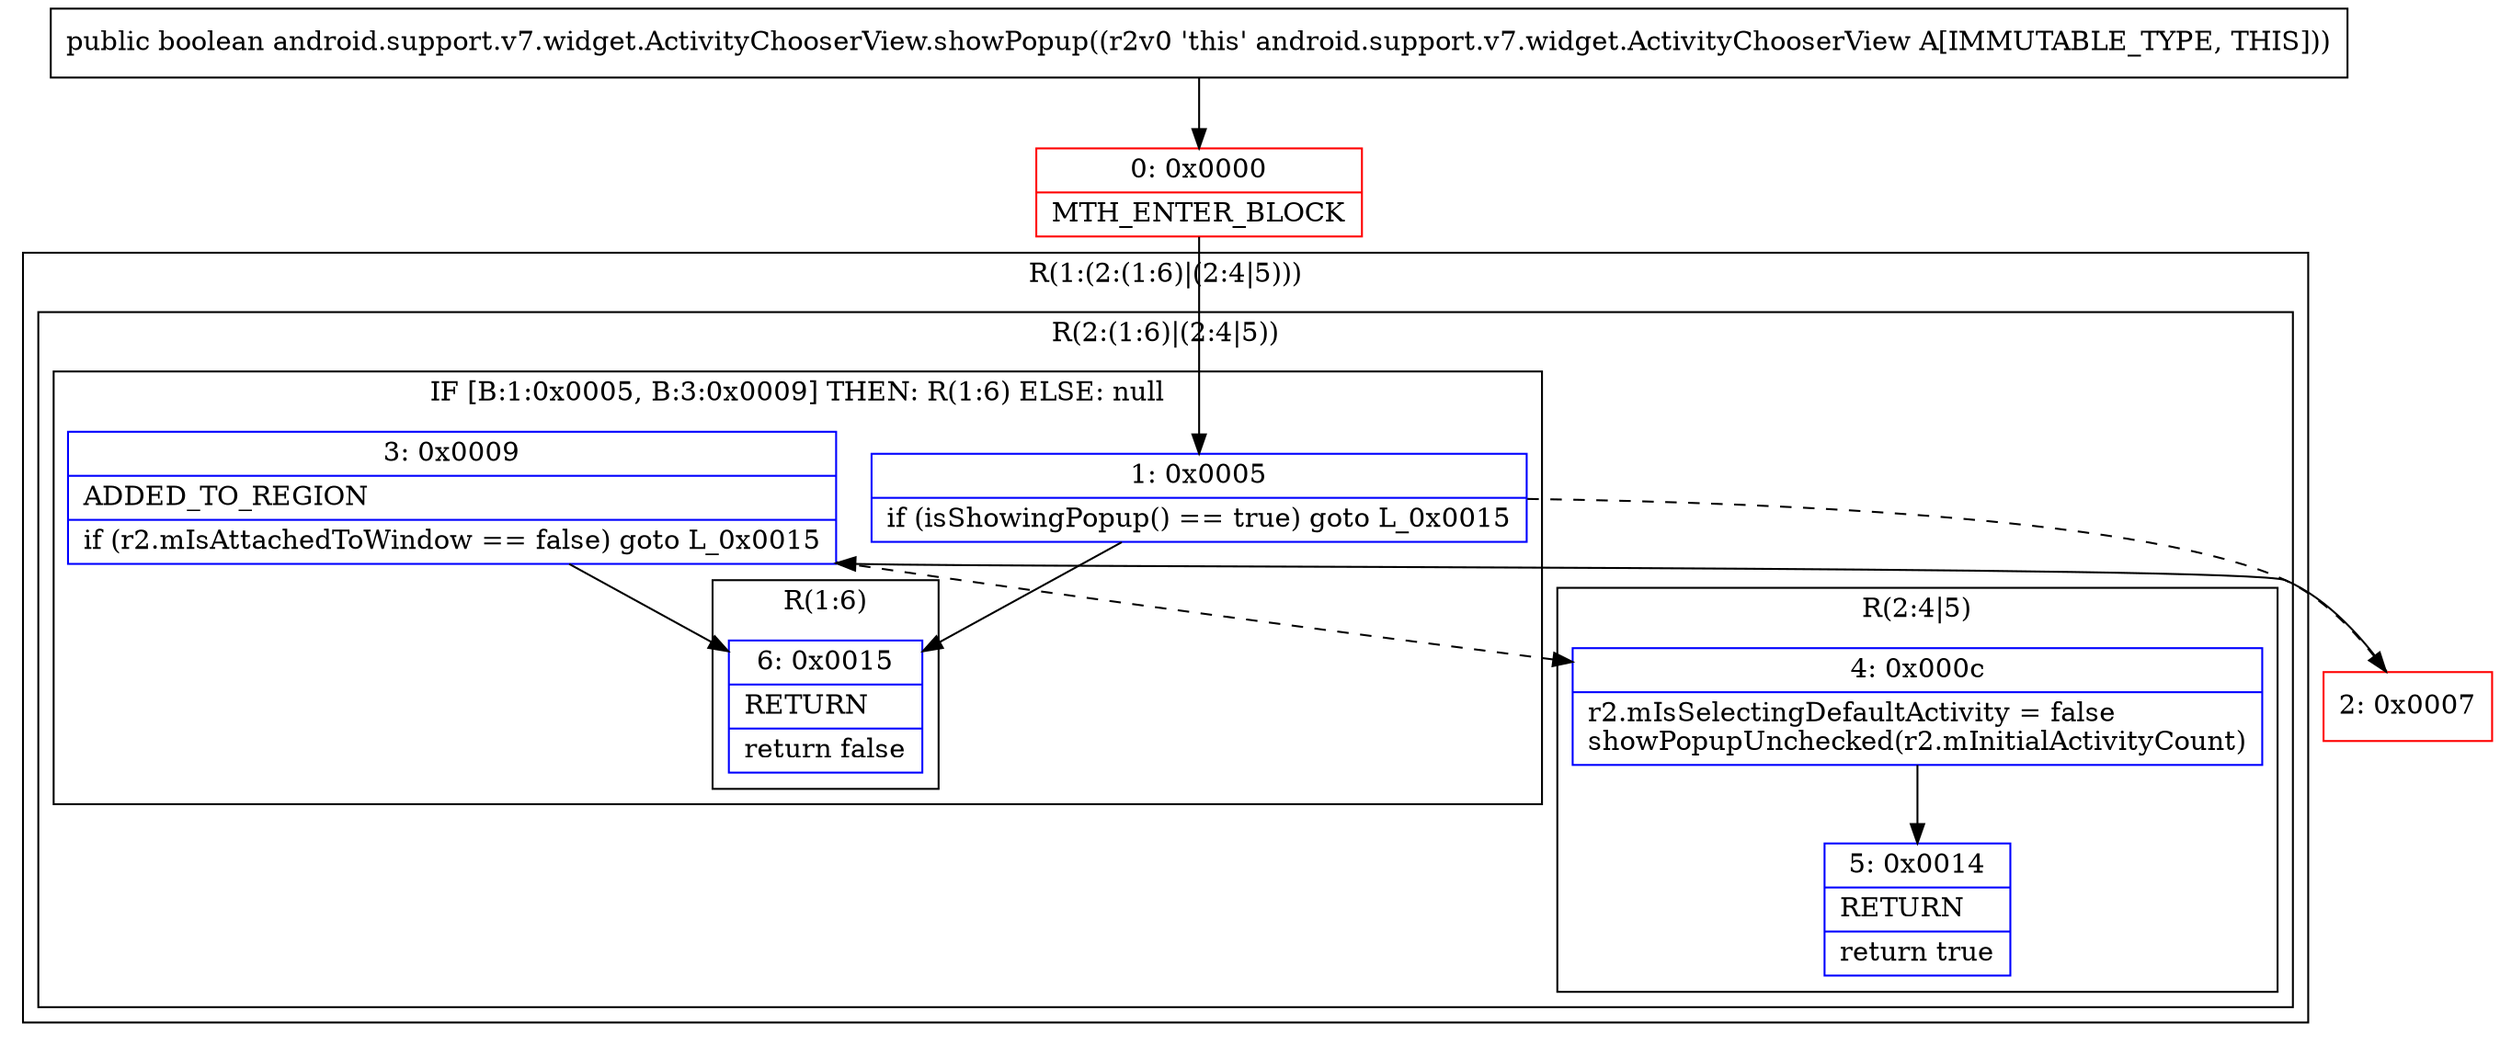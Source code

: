 digraph "CFG forandroid.support.v7.widget.ActivityChooserView.showPopup()Z" {
subgraph cluster_Region_735014336 {
label = "R(1:(2:(1:6)|(2:4|5)))";
node [shape=record,color=blue];
subgraph cluster_Region_1209483835 {
label = "R(2:(1:6)|(2:4|5))";
node [shape=record,color=blue];
subgraph cluster_IfRegion_119012961 {
label = "IF [B:1:0x0005, B:3:0x0009] THEN: R(1:6) ELSE: null";
node [shape=record,color=blue];
Node_1 [shape=record,label="{1\:\ 0x0005|if (isShowingPopup() == true) goto L_0x0015\l}"];
Node_3 [shape=record,label="{3\:\ 0x0009|ADDED_TO_REGION\l|if (r2.mIsAttachedToWindow == false) goto L_0x0015\l}"];
subgraph cluster_Region_1662308731 {
label = "R(1:6)";
node [shape=record,color=blue];
Node_6 [shape=record,label="{6\:\ 0x0015|RETURN\l|return false\l}"];
}
}
subgraph cluster_Region_862257588 {
label = "R(2:4|5)";
node [shape=record,color=blue];
Node_4 [shape=record,label="{4\:\ 0x000c|r2.mIsSelectingDefaultActivity = false\lshowPopupUnchecked(r2.mInitialActivityCount)\l}"];
Node_5 [shape=record,label="{5\:\ 0x0014|RETURN\l|return true\l}"];
}
}
}
Node_0 [shape=record,color=red,label="{0\:\ 0x0000|MTH_ENTER_BLOCK\l}"];
Node_2 [shape=record,color=red,label="{2\:\ 0x0007}"];
MethodNode[shape=record,label="{public boolean android.support.v7.widget.ActivityChooserView.showPopup((r2v0 'this' android.support.v7.widget.ActivityChooserView A[IMMUTABLE_TYPE, THIS])) }"];
MethodNode -> Node_0;
Node_1 -> Node_2[style=dashed];
Node_1 -> Node_6;
Node_3 -> Node_4[style=dashed];
Node_3 -> Node_6;
Node_4 -> Node_5;
Node_0 -> Node_1;
Node_2 -> Node_3;
}

